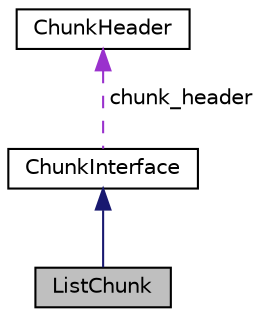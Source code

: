 digraph "ListChunk"
{
  edge [fontname="Helvetica",fontsize="10",labelfontname="Helvetica",labelfontsize="10"];
  node [fontname="Helvetica",fontsize="10",shape=record];
  Node2 [label="ListChunk",height=0.2,width=0.4,color="black", fillcolor="grey75", style="filled", fontcolor="black"];
  Node3 -> Node2 [dir="back",color="midnightblue",fontsize="10",style="solid",fontname="Helvetica"];
  Node3 [label="ChunkInterface",height=0.2,width=0.4,color="black", fillcolor="white", style="filled",URL="$da/d6f/classChunkInterface.html"];
  Node4 -> Node3 [dir="back",color="darkorchid3",fontsize="10",style="dashed",label=" chunk_header" ,fontname="Helvetica"];
  Node4 [label="ChunkHeader",height=0.2,width=0.4,color="black", fillcolor="white", style="filled",URL="$dd/d09/structChunkHeader.html"];
}
